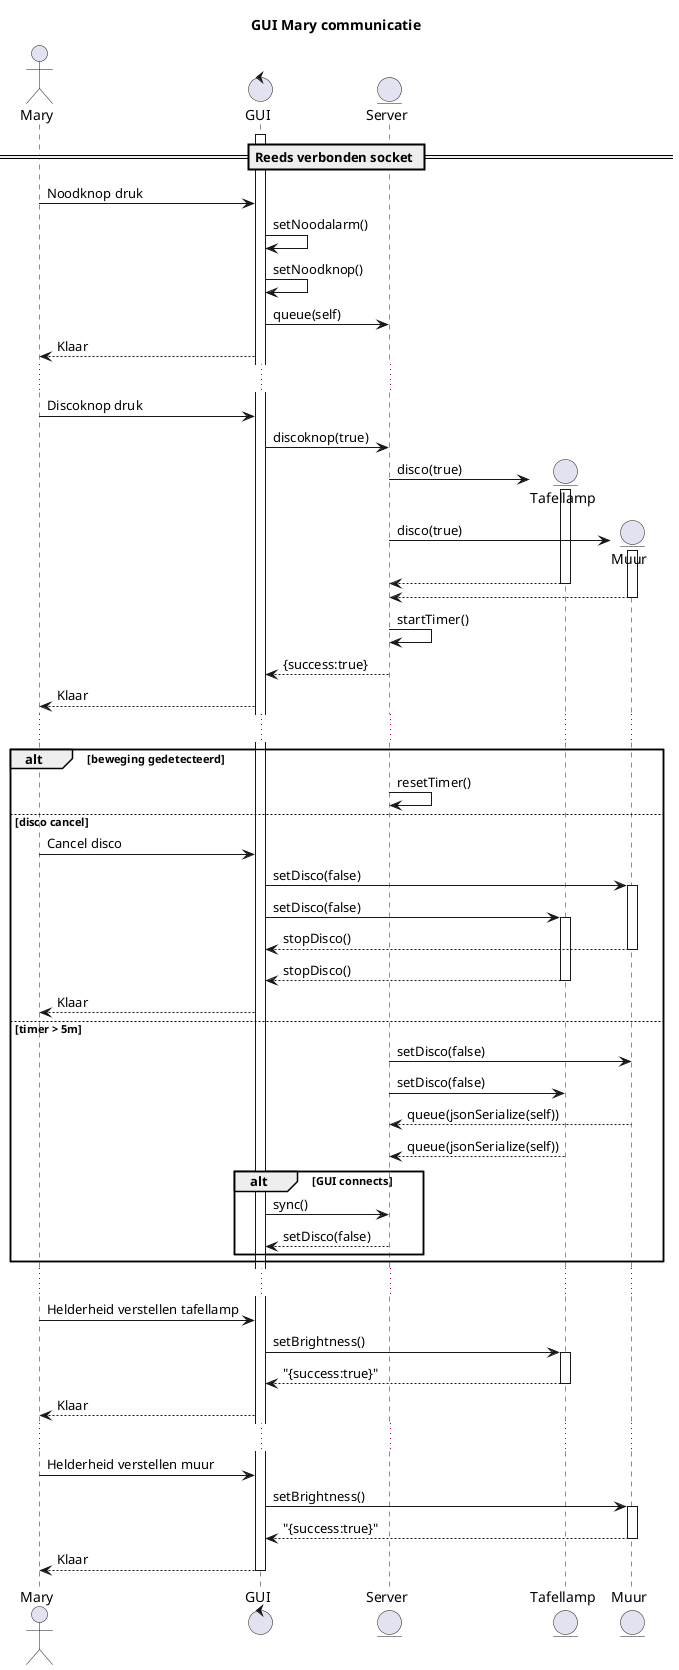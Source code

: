 @startuml
title GUI Mary communicatie

actor Mary
control GUI
entity Server

== Reeds verbonden socket ==
activate GUI
        Mary -> GUI: Noodknop druk
        GUI -> GUI: setNoodalarm()
        GUI -> GUI: setNoodknop()
        GUI -> Server: queue(self)
        Mary <-- GUI: Klaar
        ...
        Mary -> GUI: Discoknop druk
        GUI -> Server: discoknop(true)
        create entity Tafellamp
        Server -> Tafellamp++: disco(true)
        create entity Muur
        Server -> Muur++: disco(true)
        Server <-- Tafellamp--
        Server <-- Muur--
        Server -> Server: startTimer()
        GUI <-- Server: {success:true}
        Mary <-- GUI: Klaar
        ...
        alt beweging gedetecteerd
                Server -> Server: resetTimer()
        else disco cancel
                Mary -> GUI: Cancel disco
                GUI -> Muur ++: setDisco(false)
                GUI -> Tafellamp ++: setDisco(false)
                GUI <-- Muur --: stopDisco()
                GUI <-- Tafellamp --: stopDisco()
                Mary <-- GUI: Klaar
        else timer > 5m
                Server -> Muur: setDisco(false)
                Server -> Tafellamp: setDisco(false)
                Server <-- Muur: queue(jsonSerialize(self))
                Server <-- Tafellamp: queue(jsonSerialize(self))

                alt GUI connects
                        GUI -> Server: sync()
                        GUI <-- Server: setDisco(false)
                end
        end
        ...
        Mary -> GUI: Helderheid verstellen tafellamp
        GUI -> Tafellamp ++: setBrightness()
        GUI <-- Tafellamp --: "{success:true}"
        Mary <-- GUI: Klaar
        ...
        Mary -> GUI: Helderheid verstellen muur
        GUI -> Muur ++: setBrightness()
        GUI <-- Muur --: "{success:true}"
        Mary <-- GUI: Klaar
deactivate GUI
@enduml
